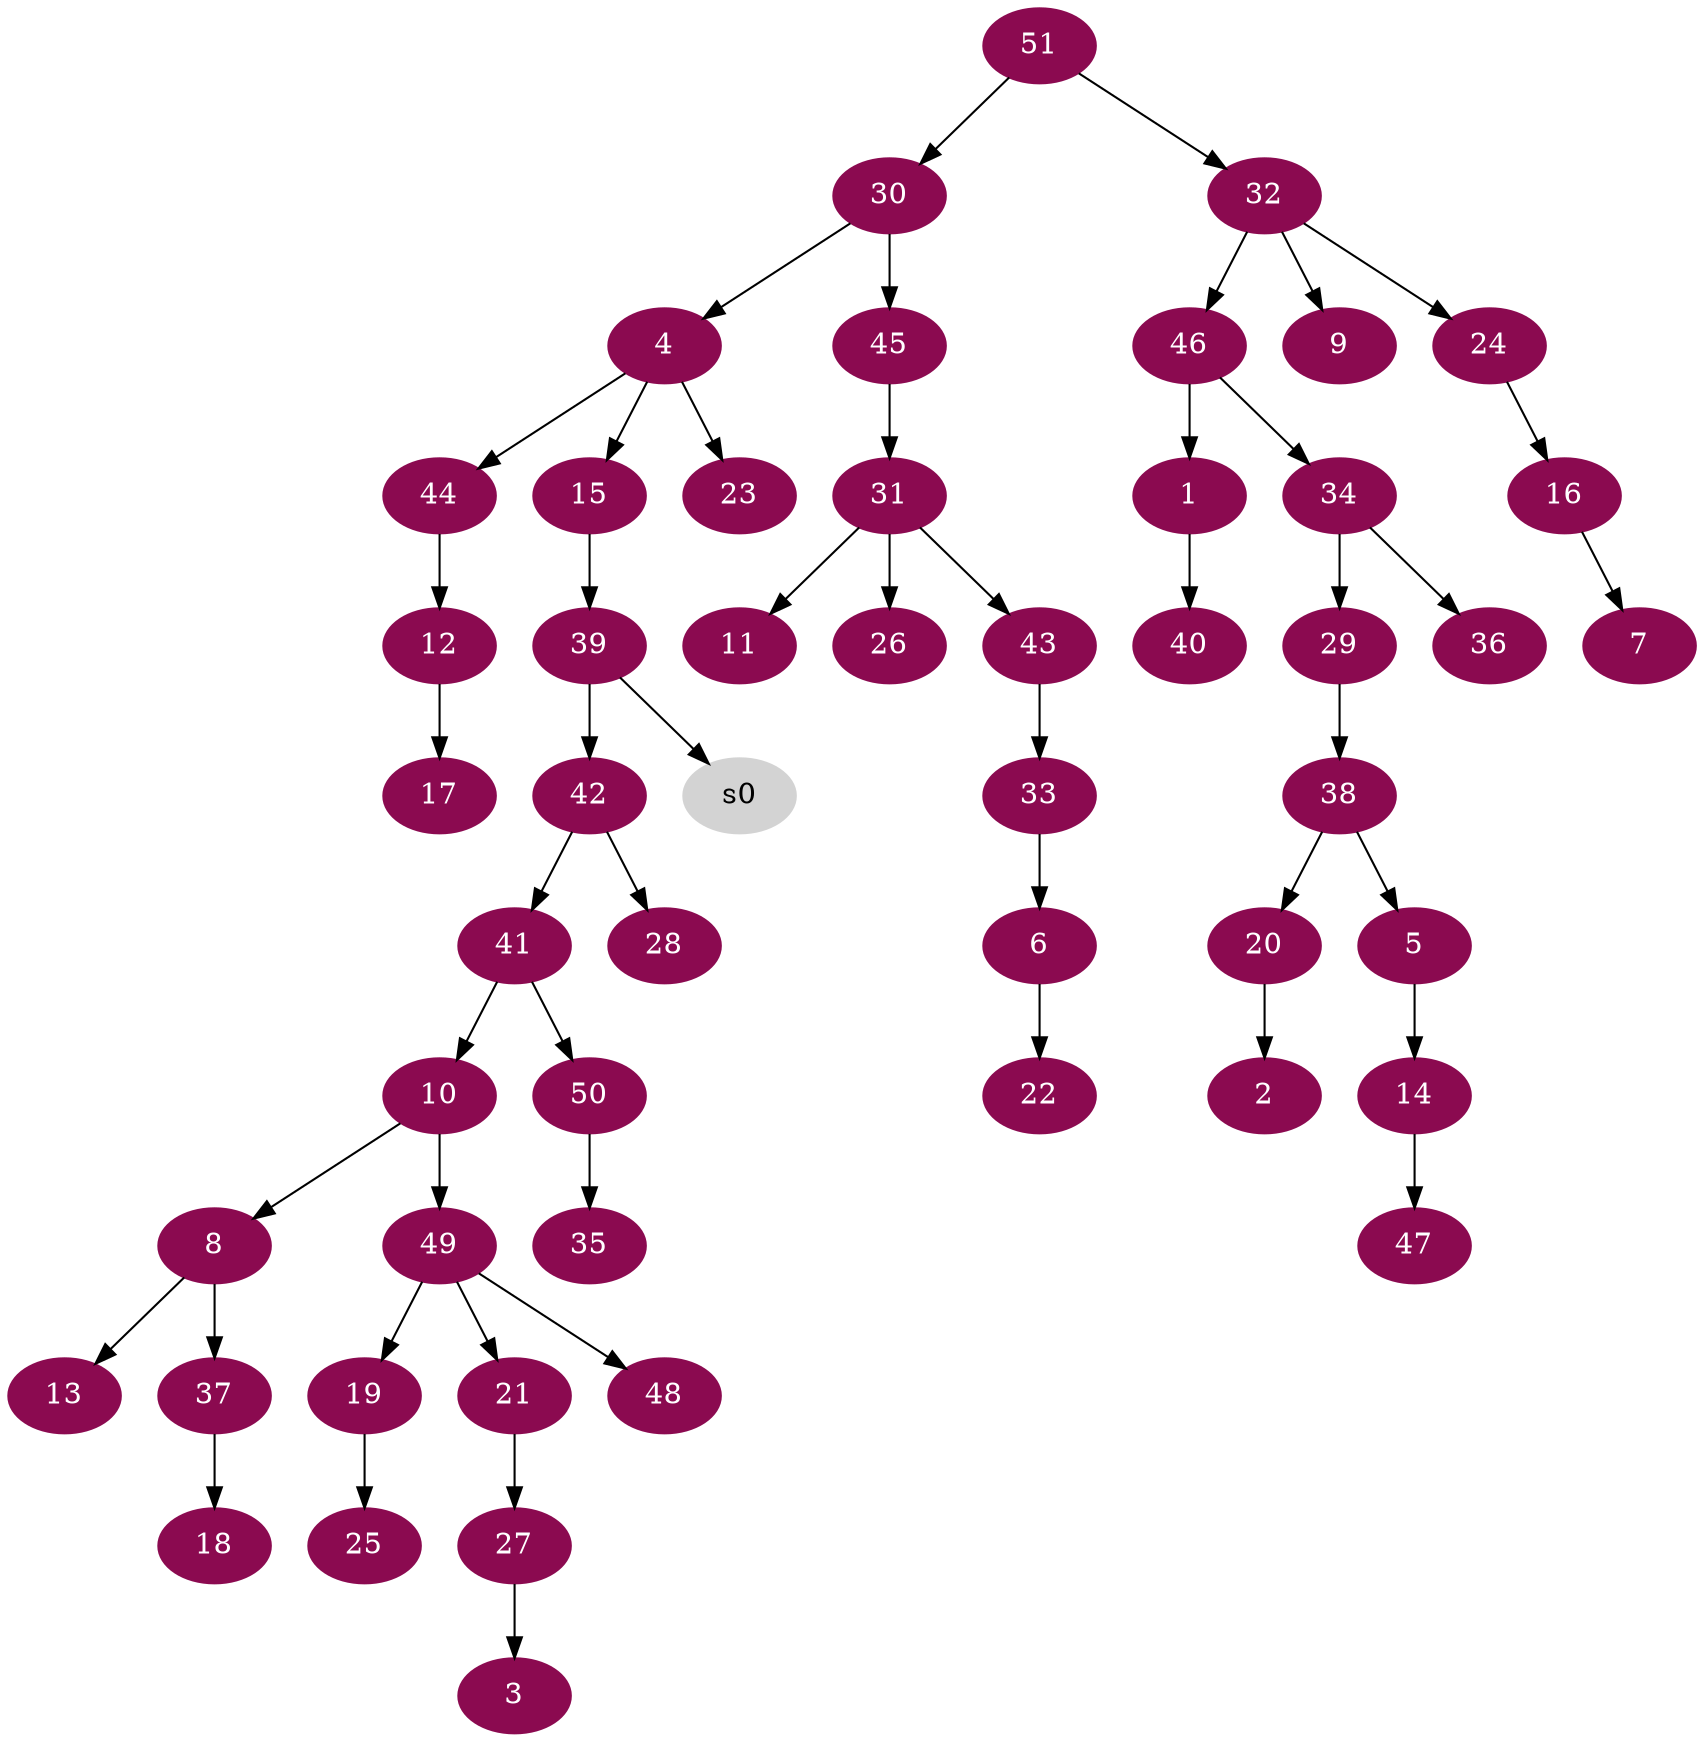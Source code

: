 digraph G {
node [color=deeppink4, style=filled, fontcolor=white];
46 -> 1;
20 -> 2;
27 -> 3;
30 -> 4;
38 -> 5;
33 -> 6;
16 -> 7;
10 -> 8;
32 -> 9;
41 -> 10;
31 -> 11;
44 -> 12;
8 -> 13;
5 -> 14;
4 -> 15;
24 -> 16;
12 -> 17;
37 -> 18;
49 -> 19;
38 -> 20;
49 -> 21;
6 -> 22;
4 -> 23;
32 -> 24;
19 -> 25;
31 -> 26;
21 -> 27;
42 -> 28;
34 -> 29;
51 -> 30;
45 -> 31;
51 -> 32;
43 -> 33;
46 -> 34;
50 -> 35;
34 -> 36;
8 -> 37;
29 -> 38;
15 -> 39;
1 -> 40;
42 -> 41;
39 -> 42;
31 -> 43;
4 -> 44;
30 -> 45;
32 -> 46;
14 -> 47;
49 -> 48;
10 -> 49;
41 -> 50;
node [color=lightgrey, style=filled, fontcolor=black];
39 -> s0;
}
